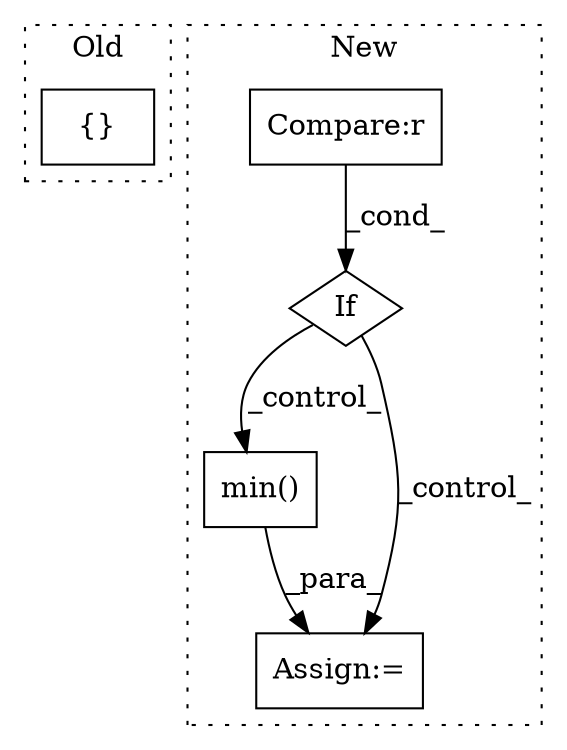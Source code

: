 digraph G {
subgraph cluster0 {
1 [label="{}" a="59" s="5980,5994" l="1,0" shape="box"];
label = "Old";
style="dotted";
}
subgraph cluster1 {
2 [label="min()" a="75" s="8230,8241" l="7,9" shape="box"];
3 [label="Assign:=" a="68" s="8144" l="3" shape="box"];
4 [label="If" a="96" s="8036" l="0" shape="diamond"];
5 [label="Compare:r" a="40" s="8036" l="18" shape="box"];
label = "New";
style="dotted";
}
2 -> 3 [label="_para_"];
4 -> 3 [label="_control_"];
4 -> 2 [label="_control_"];
5 -> 4 [label="_cond_"];
}
